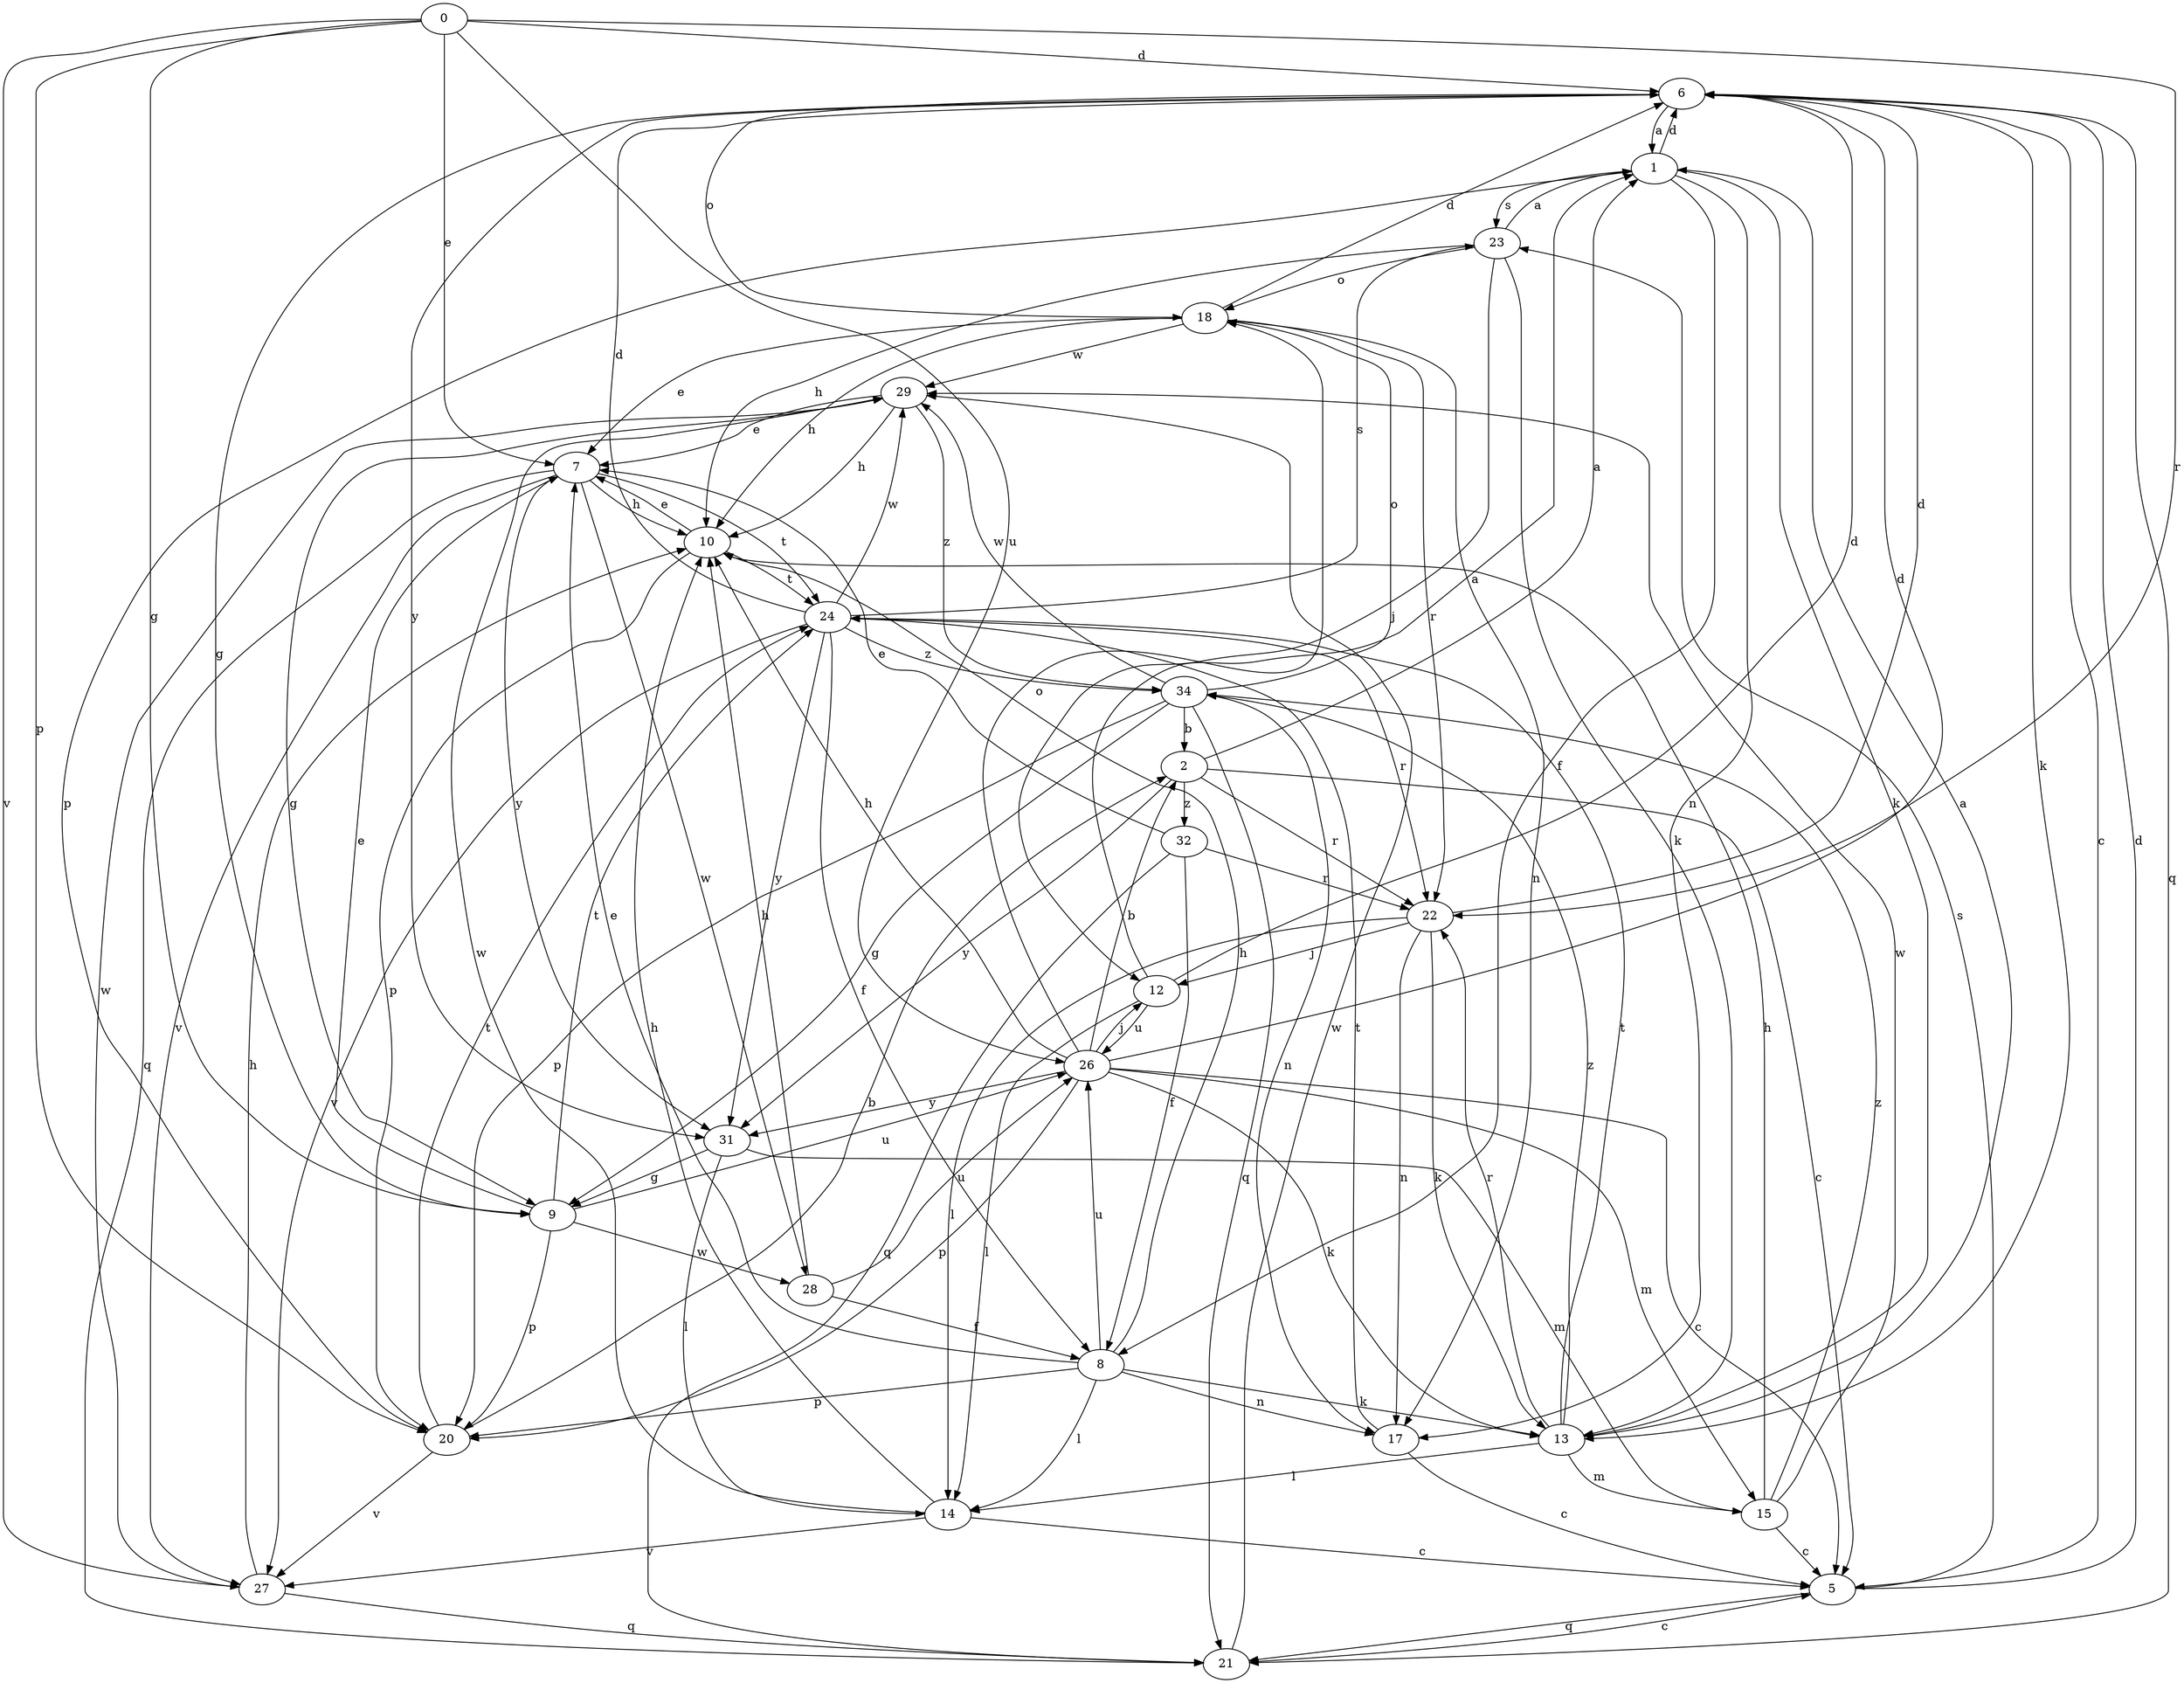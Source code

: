 strict digraph  {
0;
1;
2;
5;
6;
7;
8;
9;
10;
12;
13;
14;
15;
17;
18;
20;
21;
22;
23;
24;
26;
27;
28;
29;
31;
32;
34;
0 -> 6  [label=d];
0 -> 7  [label=e];
0 -> 9  [label=g];
0 -> 20  [label=p];
0 -> 22  [label=r];
0 -> 26  [label=u];
0 -> 27  [label=v];
1 -> 6  [label=d];
1 -> 8  [label=f];
1 -> 13  [label=k];
1 -> 17  [label=n];
1 -> 20  [label=p];
1 -> 23  [label=s];
2 -> 1  [label=a];
2 -> 5  [label=c];
2 -> 22  [label=r];
2 -> 31  [label=y];
2 -> 32  [label=z];
5 -> 6  [label=d];
5 -> 21  [label=q];
5 -> 23  [label=s];
6 -> 1  [label=a];
6 -> 5  [label=c];
6 -> 9  [label=g];
6 -> 13  [label=k];
6 -> 18  [label=o];
6 -> 21  [label=q];
6 -> 31  [label=y];
7 -> 10  [label=h];
7 -> 21  [label=q];
7 -> 24  [label=t];
7 -> 27  [label=v];
7 -> 28  [label=w];
7 -> 31  [label=y];
8 -> 7  [label=e];
8 -> 10  [label=h];
8 -> 13  [label=k];
8 -> 14  [label=l];
8 -> 17  [label=n];
8 -> 20  [label=p];
8 -> 26  [label=u];
9 -> 7  [label=e];
9 -> 20  [label=p];
9 -> 24  [label=t];
9 -> 26  [label=u];
9 -> 28  [label=w];
10 -> 7  [label=e];
10 -> 20  [label=p];
10 -> 24  [label=t];
12 -> 1  [label=a];
12 -> 6  [label=d];
12 -> 14  [label=l];
12 -> 26  [label=u];
13 -> 1  [label=a];
13 -> 14  [label=l];
13 -> 15  [label=m];
13 -> 22  [label=r];
13 -> 24  [label=t];
13 -> 34  [label=z];
14 -> 5  [label=c];
14 -> 10  [label=h];
14 -> 27  [label=v];
14 -> 29  [label=w];
15 -> 5  [label=c];
15 -> 10  [label=h];
15 -> 29  [label=w];
15 -> 34  [label=z];
17 -> 5  [label=c];
17 -> 24  [label=t];
18 -> 6  [label=d];
18 -> 7  [label=e];
18 -> 10  [label=h];
18 -> 17  [label=n];
18 -> 22  [label=r];
18 -> 29  [label=w];
20 -> 2  [label=b];
20 -> 24  [label=t];
20 -> 27  [label=v];
21 -> 5  [label=c];
21 -> 29  [label=w];
22 -> 6  [label=d];
22 -> 12  [label=j];
22 -> 13  [label=k];
22 -> 14  [label=l];
22 -> 17  [label=n];
23 -> 1  [label=a];
23 -> 10  [label=h];
23 -> 12  [label=j];
23 -> 13  [label=k];
23 -> 18  [label=o];
24 -> 6  [label=d];
24 -> 8  [label=f];
24 -> 22  [label=r];
24 -> 23  [label=s];
24 -> 27  [label=v];
24 -> 29  [label=w];
24 -> 31  [label=y];
24 -> 34  [label=z];
26 -> 2  [label=b];
26 -> 5  [label=c];
26 -> 6  [label=d];
26 -> 10  [label=h];
26 -> 12  [label=j];
26 -> 13  [label=k];
26 -> 15  [label=m];
26 -> 18  [label=o];
26 -> 20  [label=p];
26 -> 31  [label=y];
27 -> 10  [label=h];
27 -> 21  [label=q];
27 -> 29  [label=w];
28 -> 8  [label=f];
28 -> 10  [label=h];
28 -> 26  [label=u];
29 -> 7  [label=e];
29 -> 9  [label=g];
29 -> 10  [label=h];
29 -> 34  [label=z];
31 -> 9  [label=g];
31 -> 14  [label=l];
31 -> 15  [label=m];
32 -> 7  [label=e];
32 -> 8  [label=f];
32 -> 21  [label=q];
32 -> 22  [label=r];
34 -> 2  [label=b];
34 -> 9  [label=g];
34 -> 17  [label=n];
34 -> 18  [label=o];
34 -> 20  [label=p];
34 -> 21  [label=q];
34 -> 29  [label=w];
}
